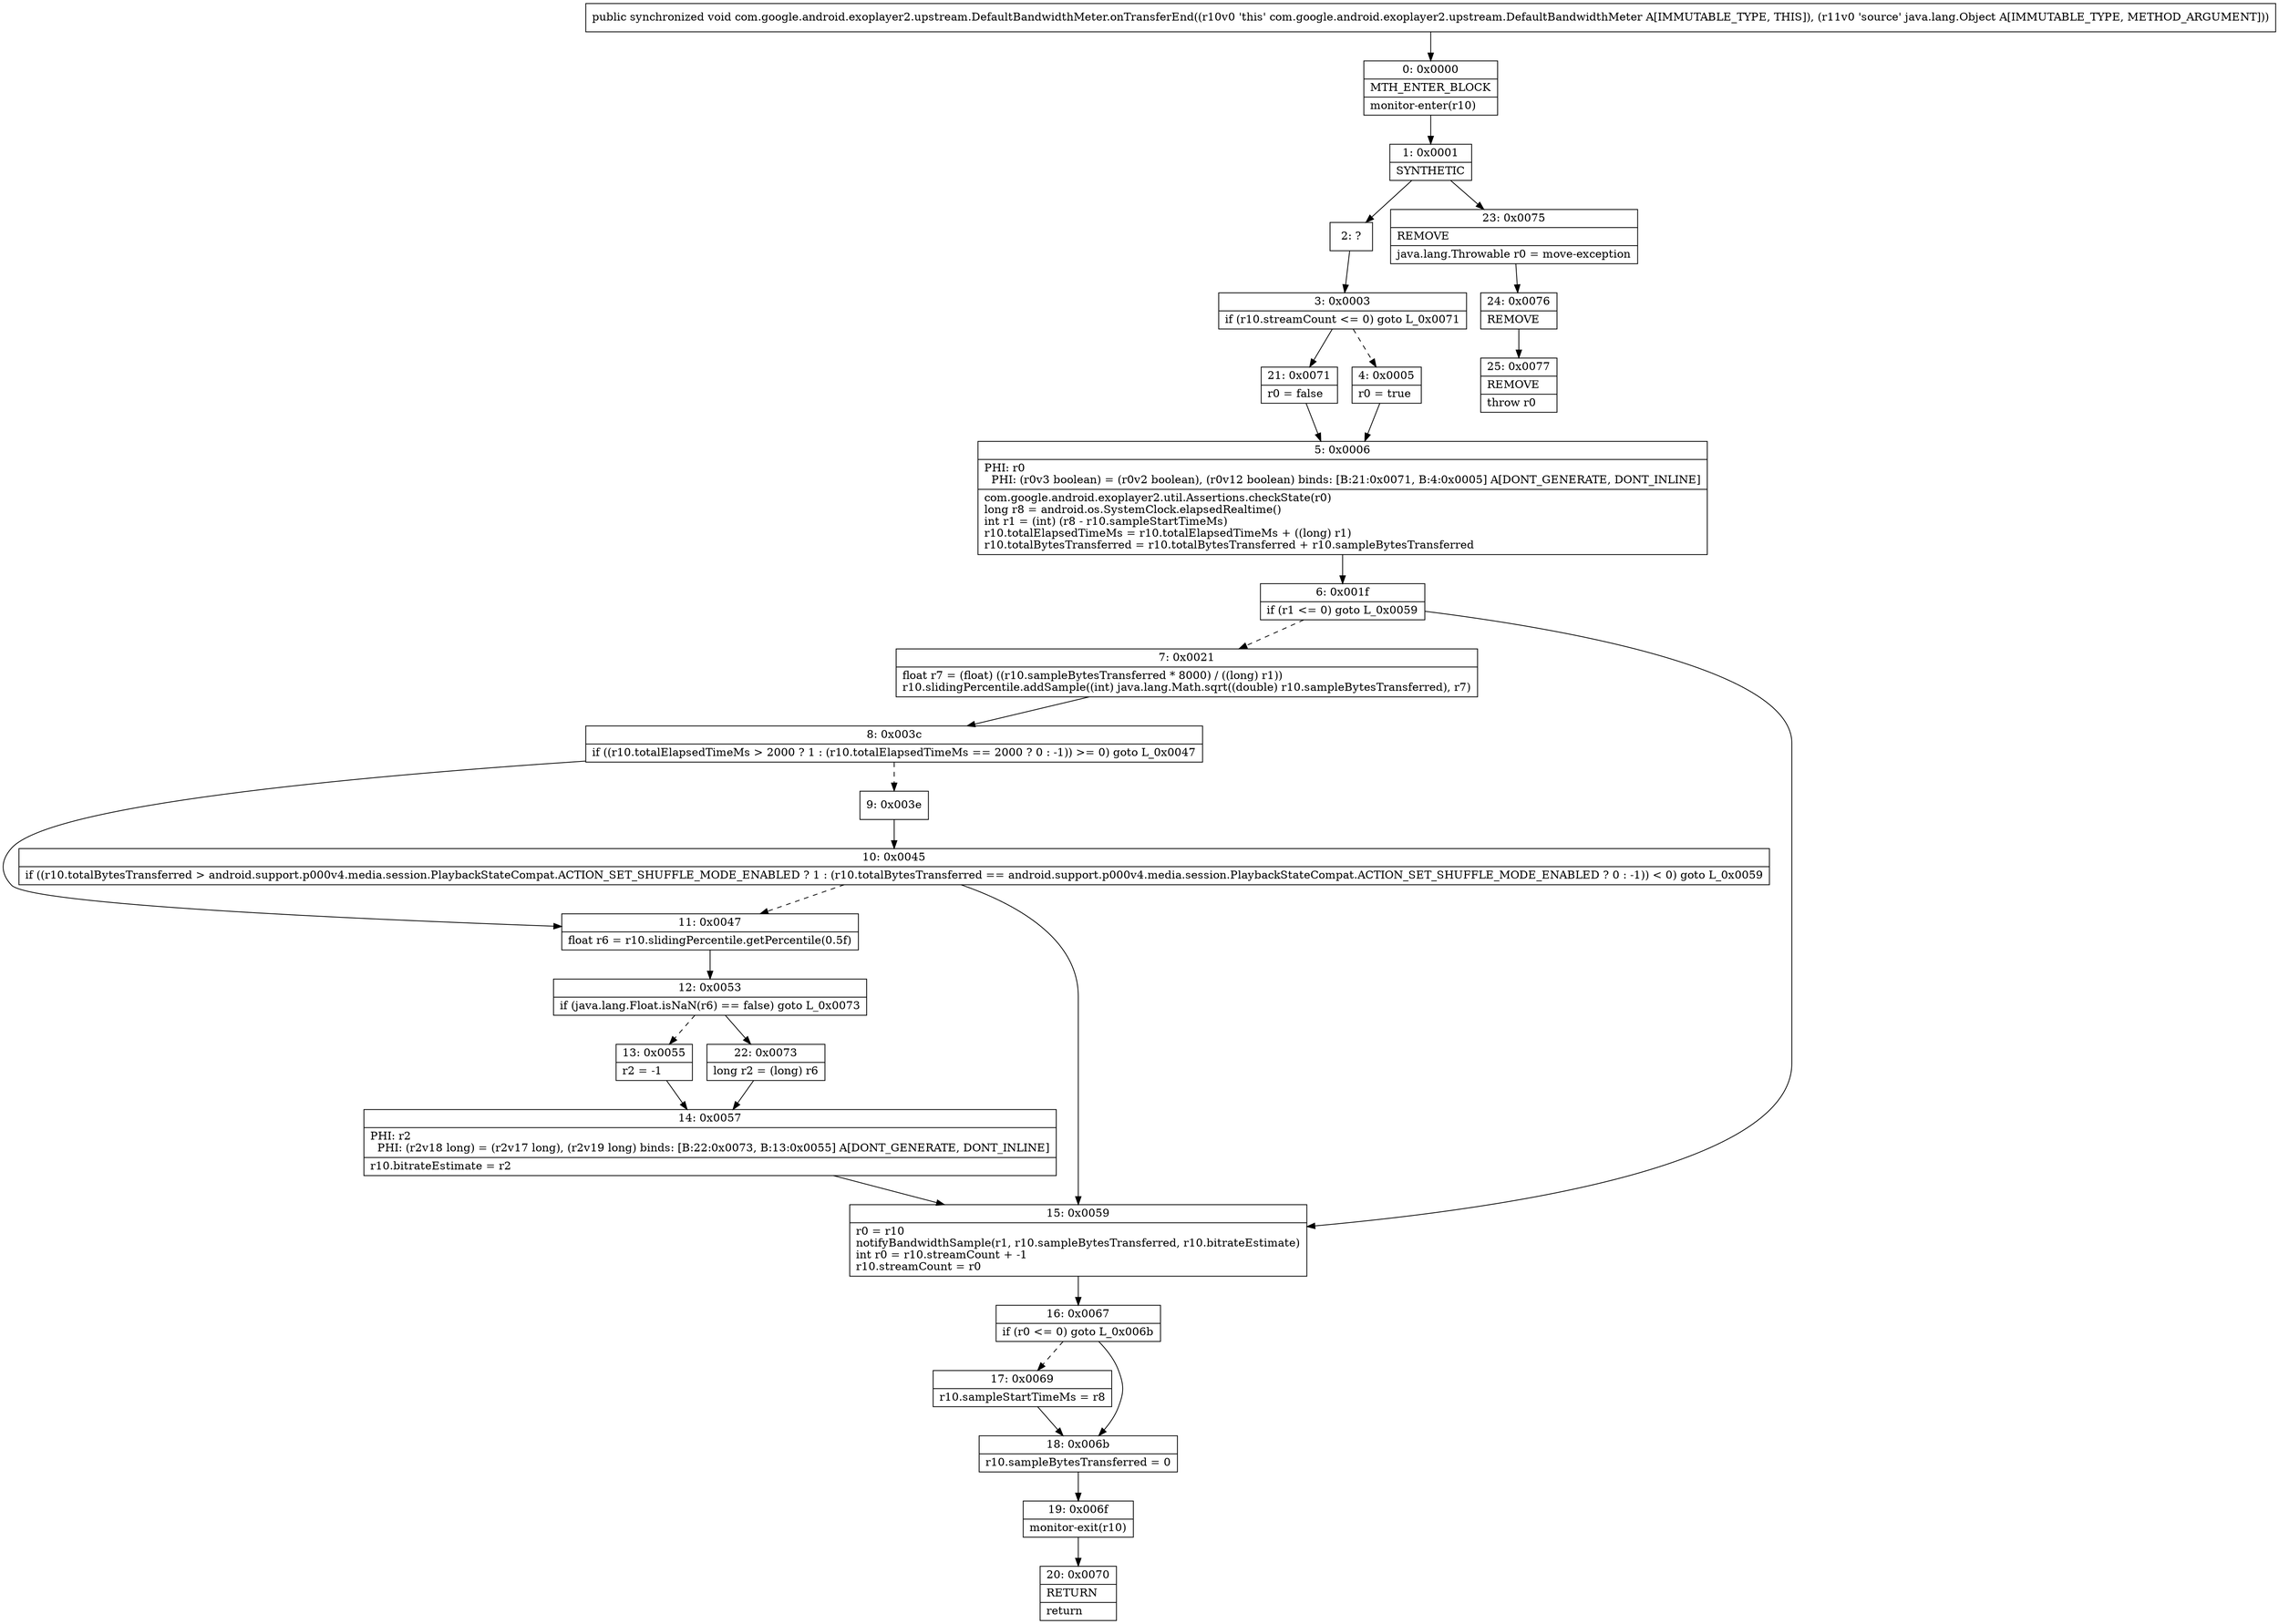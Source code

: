 digraph "CFG forcom.google.android.exoplayer2.upstream.DefaultBandwidthMeter.onTransferEnd(Ljava\/lang\/Object;)V" {
Node_0 [shape=record,label="{0\:\ 0x0000|MTH_ENTER_BLOCK\l|monitor\-enter(r10)\l}"];
Node_1 [shape=record,label="{1\:\ 0x0001|SYNTHETIC\l}"];
Node_2 [shape=record,label="{2\:\ ?}"];
Node_3 [shape=record,label="{3\:\ 0x0003|if (r10.streamCount \<= 0) goto L_0x0071\l}"];
Node_4 [shape=record,label="{4\:\ 0x0005|r0 = true\l}"];
Node_5 [shape=record,label="{5\:\ 0x0006|PHI: r0 \l  PHI: (r0v3 boolean) = (r0v2 boolean), (r0v12 boolean) binds: [B:21:0x0071, B:4:0x0005] A[DONT_GENERATE, DONT_INLINE]\l|com.google.android.exoplayer2.util.Assertions.checkState(r0)\llong r8 = android.os.SystemClock.elapsedRealtime()\lint r1 = (int) (r8 \- r10.sampleStartTimeMs)\lr10.totalElapsedTimeMs = r10.totalElapsedTimeMs + ((long) r1)\lr10.totalBytesTransferred = r10.totalBytesTransferred + r10.sampleBytesTransferred\l}"];
Node_6 [shape=record,label="{6\:\ 0x001f|if (r1 \<= 0) goto L_0x0059\l}"];
Node_7 [shape=record,label="{7\:\ 0x0021|float r7 = (float) ((r10.sampleBytesTransferred * 8000) \/ ((long) r1))\lr10.slidingPercentile.addSample((int) java.lang.Math.sqrt((double) r10.sampleBytesTransferred), r7)\l}"];
Node_8 [shape=record,label="{8\:\ 0x003c|if ((r10.totalElapsedTimeMs \> 2000 ? 1 : (r10.totalElapsedTimeMs == 2000 ? 0 : \-1)) \>= 0) goto L_0x0047\l}"];
Node_9 [shape=record,label="{9\:\ 0x003e}"];
Node_10 [shape=record,label="{10\:\ 0x0045|if ((r10.totalBytesTransferred \> android.support.p000v4.media.session.PlaybackStateCompat.ACTION_SET_SHUFFLE_MODE_ENABLED ? 1 : (r10.totalBytesTransferred == android.support.p000v4.media.session.PlaybackStateCompat.ACTION_SET_SHUFFLE_MODE_ENABLED ? 0 : \-1)) \< 0) goto L_0x0059\l}"];
Node_11 [shape=record,label="{11\:\ 0x0047|float r6 = r10.slidingPercentile.getPercentile(0.5f)\l}"];
Node_12 [shape=record,label="{12\:\ 0x0053|if (java.lang.Float.isNaN(r6) == false) goto L_0x0073\l}"];
Node_13 [shape=record,label="{13\:\ 0x0055|r2 = \-1\l}"];
Node_14 [shape=record,label="{14\:\ 0x0057|PHI: r2 \l  PHI: (r2v18 long) = (r2v17 long), (r2v19 long) binds: [B:22:0x0073, B:13:0x0055] A[DONT_GENERATE, DONT_INLINE]\l|r10.bitrateEstimate = r2\l}"];
Node_15 [shape=record,label="{15\:\ 0x0059|r0 = r10\lnotifyBandwidthSample(r1, r10.sampleBytesTransferred, r10.bitrateEstimate)\lint r0 = r10.streamCount + \-1\lr10.streamCount = r0\l}"];
Node_16 [shape=record,label="{16\:\ 0x0067|if (r0 \<= 0) goto L_0x006b\l}"];
Node_17 [shape=record,label="{17\:\ 0x0069|r10.sampleStartTimeMs = r8\l}"];
Node_18 [shape=record,label="{18\:\ 0x006b|r10.sampleBytesTransferred = 0\l}"];
Node_19 [shape=record,label="{19\:\ 0x006f|monitor\-exit(r10)\l}"];
Node_20 [shape=record,label="{20\:\ 0x0070|RETURN\l|return\l}"];
Node_21 [shape=record,label="{21\:\ 0x0071|r0 = false\l}"];
Node_22 [shape=record,label="{22\:\ 0x0073|long r2 = (long) r6\l}"];
Node_23 [shape=record,label="{23\:\ 0x0075|REMOVE\l|java.lang.Throwable r0 = move\-exception\l}"];
Node_24 [shape=record,label="{24\:\ 0x0076|REMOVE\l}"];
Node_25 [shape=record,label="{25\:\ 0x0077|REMOVE\l|throw r0\l}"];
MethodNode[shape=record,label="{public synchronized void com.google.android.exoplayer2.upstream.DefaultBandwidthMeter.onTransferEnd((r10v0 'this' com.google.android.exoplayer2.upstream.DefaultBandwidthMeter A[IMMUTABLE_TYPE, THIS]), (r11v0 'source' java.lang.Object A[IMMUTABLE_TYPE, METHOD_ARGUMENT])) }"];
MethodNode -> Node_0;
Node_0 -> Node_1;
Node_1 -> Node_2;
Node_1 -> Node_23;
Node_2 -> Node_3;
Node_3 -> Node_4[style=dashed];
Node_3 -> Node_21;
Node_4 -> Node_5;
Node_5 -> Node_6;
Node_6 -> Node_7[style=dashed];
Node_6 -> Node_15;
Node_7 -> Node_8;
Node_8 -> Node_9[style=dashed];
Node_8 -> Node_11;
Node_9 -> Node_10;
Node_10 -> Node_11[style=dashed];
Node_10 -> Node_15;
Node_11 -> Node_12;
Node_12 -> Node_13[style=dashed];
Node_12 -> Node_22;
Node_13 -> Node_14;
Node_14 -> Node_15;
Node_15 -> Node_16;
Node_16 -> Node_17[style=dashed];
Node_16 -> Node_18;
Node_17 -> Node_18;
Node_18 -> Node_19;
Node_19 -> Node_20;
Node_21 -> Node_5;
Node_22 -> Node_14;
Node_23 -> Node_24;
Node_24 -> Node_25;
}

